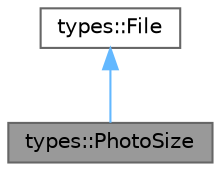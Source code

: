 digraph "types::PhotoSize"
{
 // LATEX_PDF_SIZE
  bgcolor="transparent";
  edge [fontname=Helvetica,fontsize=10,labelfontname=Helvetica,labelfontsize=10];
  node [fontname=Helvetica,fontsize=10,shape=box,height=0.2,width=0.4];
  Node1 [id="Node000001",label="types::PhotoSize",height=0.2,width=0.4,color="gray40", fillcolor="grey60", style="filled", fontcolor="black",tooltip="Struct represents telegram photo object."];
  Node2 -> Node1 [id="edge1_Node000001_Node000002",dir="back",color="steelblue1",style="solid",tooltip=" "];
  Node2 [id="Node000002",label="types::File",height=0.2,width=0.4,color="gray40", fillcolor="white", style="filled",URL="$structtypes_1_1File.html",tooltip="Struct contains telegram file info."];
}
